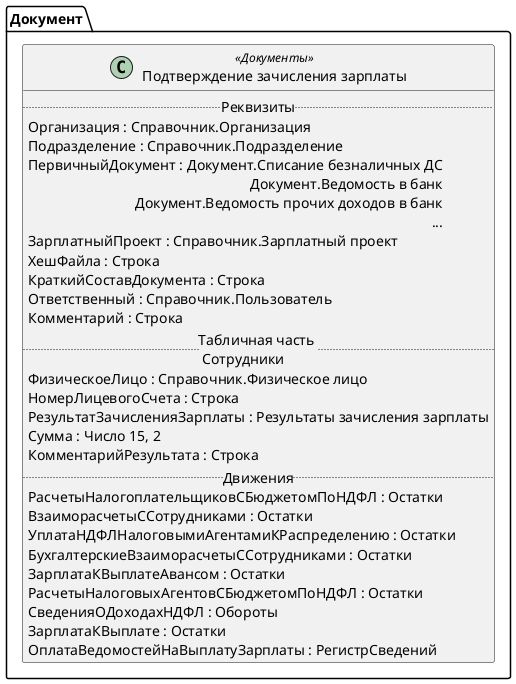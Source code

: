﻿@startuml ПодтверждениеЗачисленияЗарплаты
'!include templates.wsd
'..\include templates.wsd
class Документ.ПодтверждениеЗачисленияЗарплаты as "Подтверждение зачисления зарплаты" <<Документы>>
{
..Реквизиты..
Организация : Справочник.Организация
Подразделение : Справочник.Подразделение
ПервичныйДокумент : Документ.Списание безналичных ДС\rДокумент.Ведомость в банк\rДокумент.Ведомость прочих доходов в банк\r...
ЗарплатныйПроект : Справочник.Зарплатный проект
ХешФайла : Строка
КраткийСоставДокумента : Строка
Ответственный : Справочник.Пользователь
Комментарий : Строка
..Табличная часть \n Сотрудники..
ФизическоеЛицо : Справочник.Физическое лицо
НомерЛицевогоСчета : Строка
РезультатЗачисленияЗарплаты : Результаты зачисления зарплаты
Сумма : Число 15, 2
КомментарийРезультата : Строка
..Движения..
РасчетыНалогоплательщиковСБюджетомПоНДФЛ : Остатки
ВзаиморасчетыССотрудниками : Остатки
УплатаНДФЛНалоговымиАгентамиКРаспределению : Остатки
БухгалтерскиеВзаиморасчетыССотрудниками : Остатки
ЗарплатаКВыплатеАвансом : Остатки
РасчетыНалоговыхАгентовСБюджетомПоНДФЛ : Остатки
СведенияОДоходахНДФЛ : Обороты
ЗарплатаКВыплате : Остатки
ОплатаВедомостейНаВыплатуЗарплаты : РегистрСведений
}
@enduml
